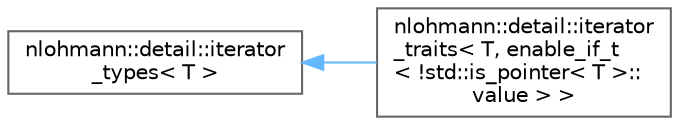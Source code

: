 digraph "类继承关系图"
{
 // LATEX_PDF_SIZE
  bgcolor="transparent";
  edge [fontname=Helvetica,fontsize=10,labelfontname=Helvetica,labelfontsize=10];
  node [fontname=Helvetica,fontsize=10,shape=box,height=0.2,width=0.4];
  rankdir="LR";
  Node0 [id="Node000000",label="nlohmann::detail::iterator\l_types\< T \>",height=0.2,width=0.4,color="grey40", fillcolor="white", style="filled",URL="$structnlohmann_1_1detail_1_1iterator__types.html",tooltip=" "];
  Node0 -> Node1 [id="edge5691_Node000000_Node000001",dir="back",color="steelblue1",style="solid",tooltip=" "];
  Node1 [id="Node000001",label="nlohmann::detail::iterator\l_traits\< T, enable_if_t\l\< !std::is_pointer\< T \>::\lvalue \> \>",height=0.2,width=0.4,color="grey40", fillcolor="white", style="filled",URL="$structnlohmann_1_1detail_1_1iterator__traits_3_01_t_00_01enable__if__t_3_01_9std_1_1is__pointer_3_01_t_01_4_1_1value_01_4_01_4.html",tooltip=" "];
}
